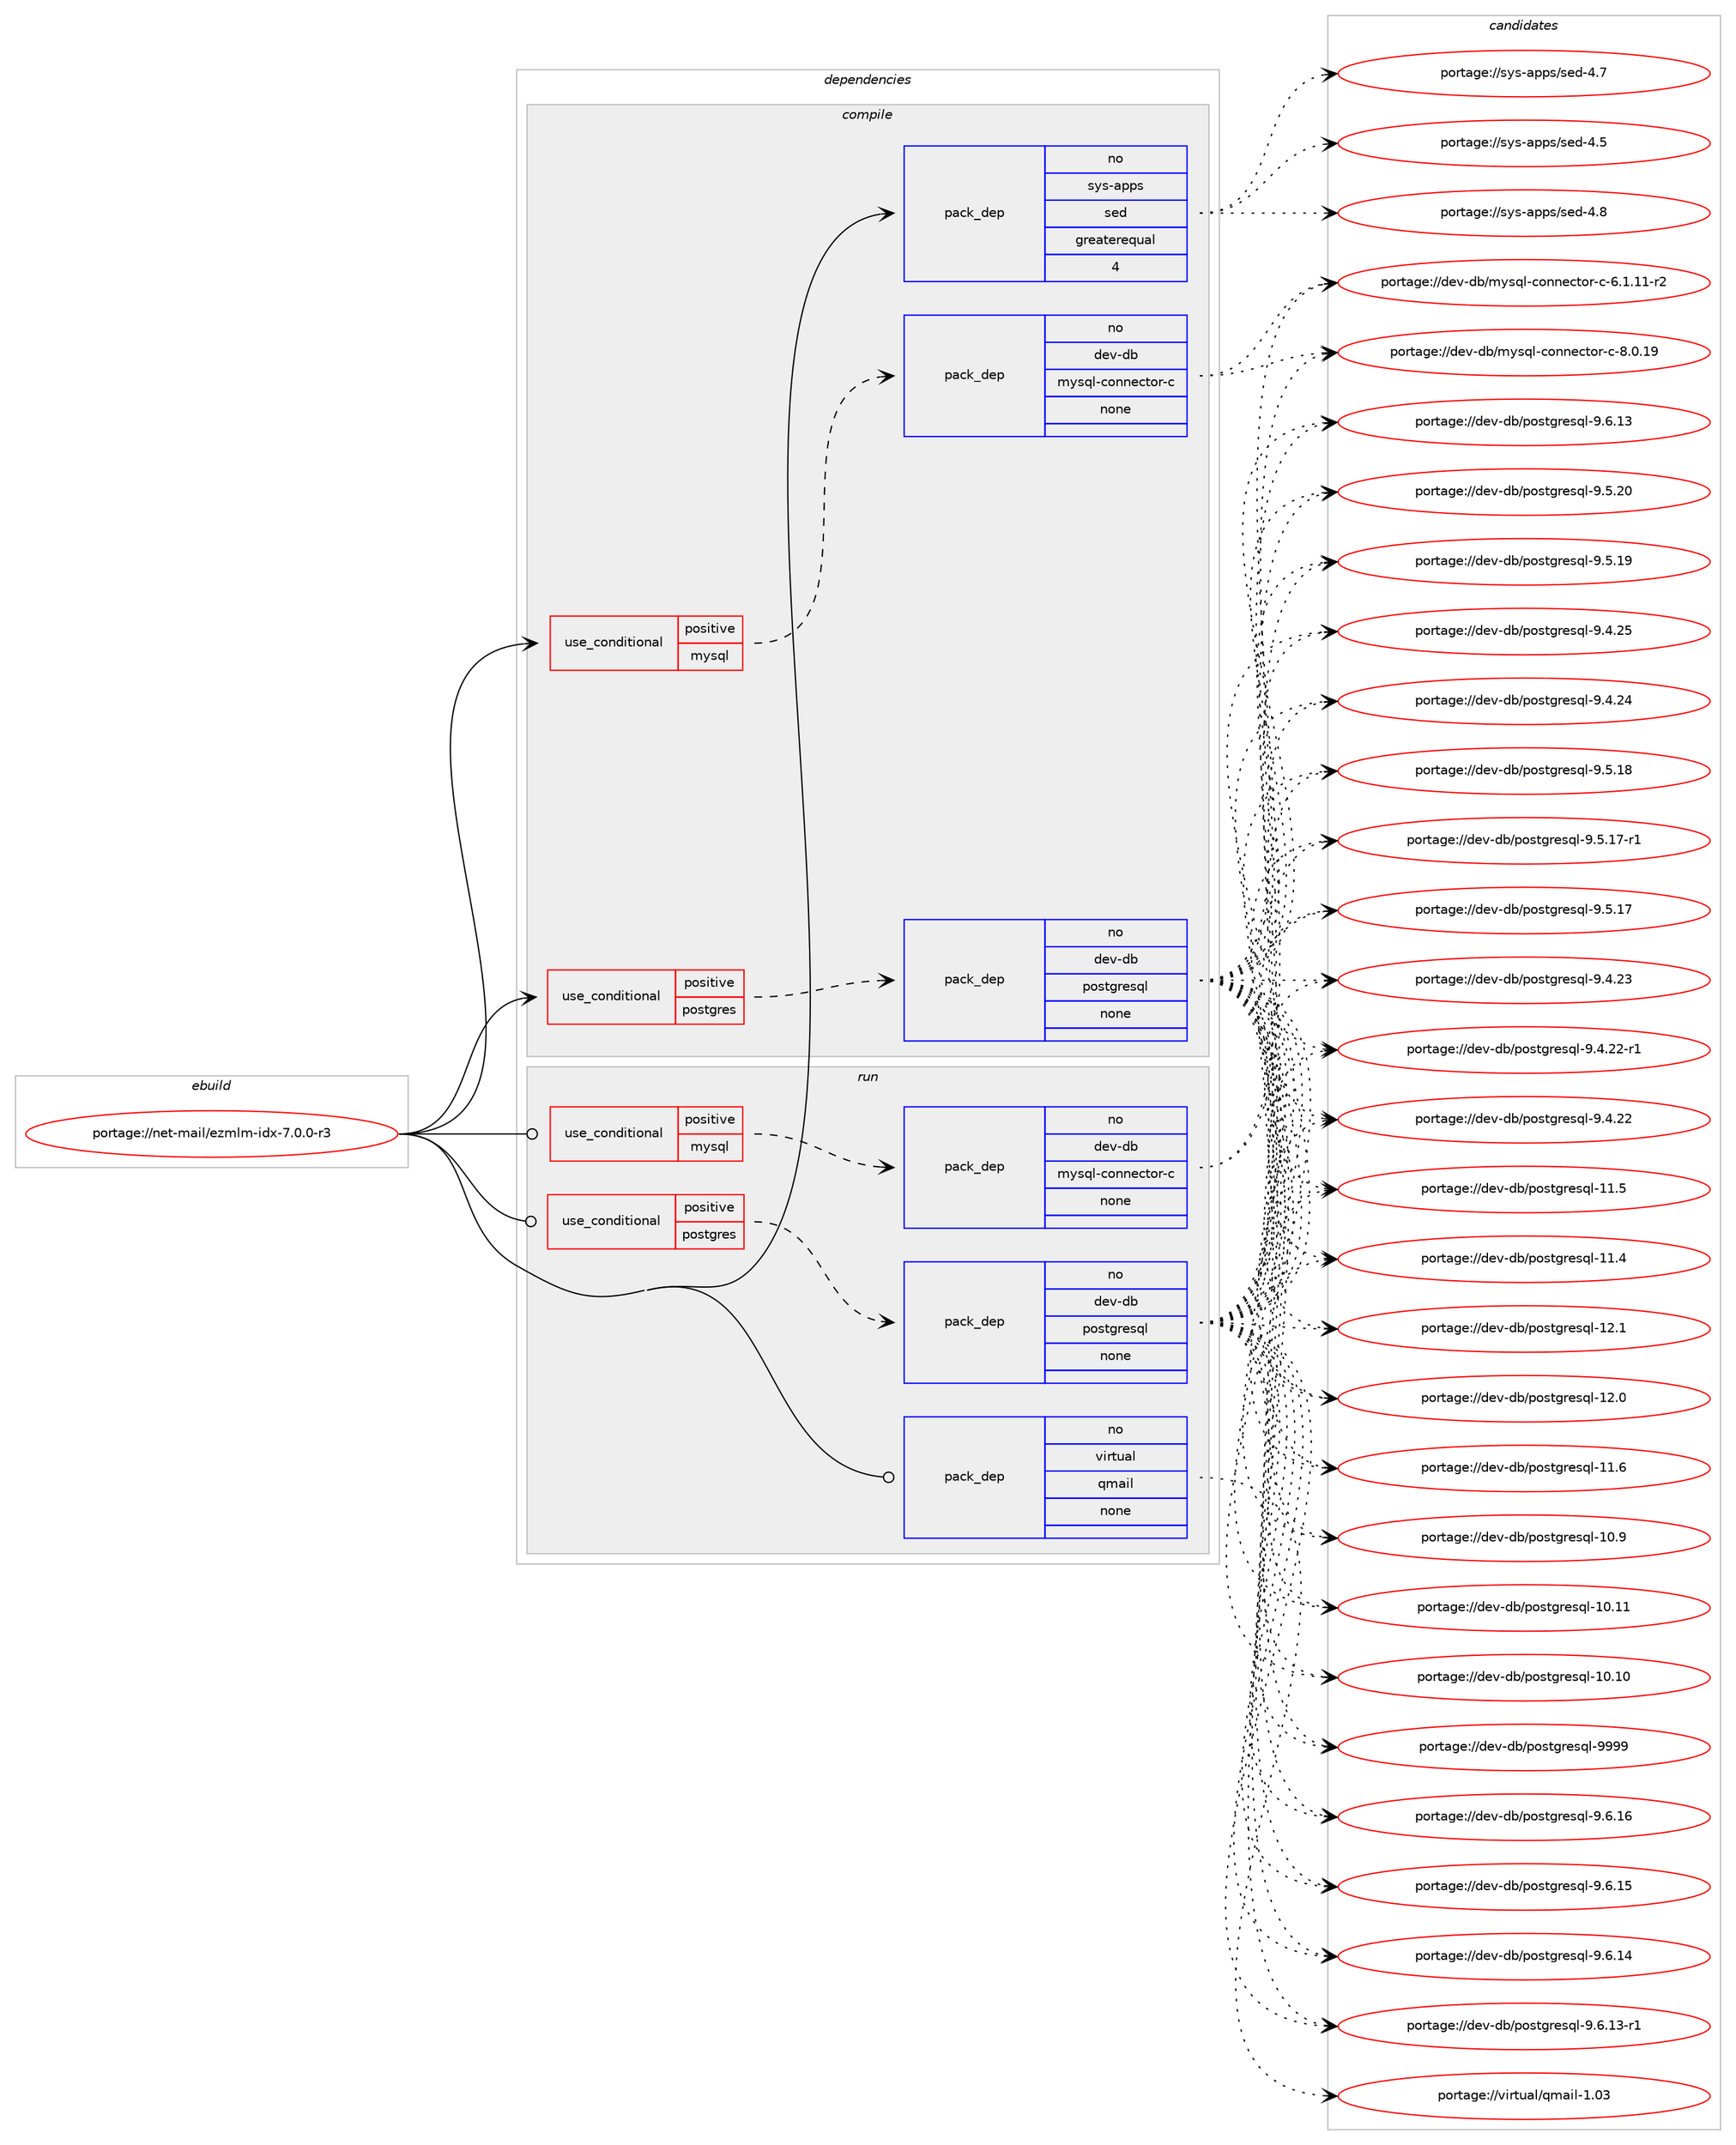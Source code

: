 digraph prolog {

# *************
# Graph options
# *************

newrank=true;
concentrate=true;
compound=true;
graph [rankdir=LR,fontname=Helvetica,fontsize=10,ranksep=1.5];#, ranksep=2.5, nodesep=0.2];
edge  [arrowhead=vee];
node  [fontname=Helvetica,fontsize=10];

# **********
# The ebuild
# **********

subgraph cluster_leftcol {
color=gray;
rank=same;
label=<<i>ebuild</i>>;
id [label="portage://net-mail/ezmlm-idx-7.0.0-r3", color=red, width=4, href="../net-mail/ezmlm-idx-7.0.0-r3.svg"];
}

# ****************
# The dependencies
# ****************

subgraph cluster_midcol {
color=gray;
label=<<i>dependencies</i>>;
subgraph cluster_compile {
fillcolor="#eeeeee";
style=filled;
label=<<i>compile</i>>;
subgraph cond28161 {
dependency133333 [label=<<TABLE BORDER="0" CELLBORDER="1" CELLSPACING="0" CELLPADDING="4"><TR><TD ROWSPAN="3" CELLPADDING="10">use_conditional</TD></TR><TR><TD>positive</TD></TR><TR><TD>mysql</TD></TR></TABLE>>, shape=none, color=red];
subgraph pack102969 {
dependency133334 [label=<<TABLE BORDER="0" CELLBORDER="1" CELLSPACING="0" CELLPADDING="4" WIDTH="220"><TR><TD ROWSPAN="6" CELLPADDING="30">pack_dep</TD></TR><TR><TD WIDTH="110">no</TD></TR><TR><TD>dev-db</TD></TR><TR><TD>mysql-connector-c</TD></TR><TR><TD>none</TD></TR><TR><TD></TD></TR></TABLE>>, shape=none, color=blue];
}
dependency133333:e -> dependency133334:w [weight=20,style="dashed",arrowhead="vee"];
}
id:e -> dependency133333:w [weight=20,style="solid",arrowhead="vee"];
subgraph cond28162 {
dependency133335 [label=<<TABLE BORDER="0" CELLBORDER="1" CELLSPACING="0" CELLPADDING="4"><TR><TD ROWSPAN="3" CELLPADDING="10">use_conditional</TD></TR><TR><TD>positive</TD></TR><TR><TD>postgres</TD></TR></TABLE>>, shape=none, color=red];
subgraph pack102970 {
dependency133336 [label=<<TABLE BORDER="0" CELLBORDER="1" CELLSPACING="0" CELLPADDING="4" WIDTH="220"><TR><TD ROWSPAN="6" CELLPADDING="30">pack_dep</TD></TR><TR><TD WIDTH="110">no</TD></TR><TR><TD>dev-db</TD></TR><TR><TD>postgresql</TD></TR><TR><TD>none</TD></TR><TR><TD></TD></TR></TABLE>>, shape=none, color=blue];
}
dependency133335:e -> dependency133336:w [weight=20,style="dashed",arrowhead="vee"];
}
id:e -> dependency133335:w [weight=20,style="solid",arrowhead="vee"];
subgraph pack102971 {
dependency133337 [label=<<TABLE BORDER="0" CELLBORDER="1" CELLSPACING="0" CELLPADDING="4" WIDTH="220"><TR><TD ROWSPAN="6" CELLPADDING="30">pack_dep</TD></TR><TR><TD WIDTH="110">no</TD></TR><TR><TD>sys-apps</TD></TR><TR><TD>sed</TD></TR><TR><TD>greaterequal</TD></TR><TR><TD>4</TD></TR></TABLE>>, shape=none, color=blue];
}
id:e -> dependency133337:w [weight=20,style="solid",arrowhead="vee"];
}
subgraph cluster_compileandrun {
fillcolor="#eeeeee";
style=filled;
label=<<i>compile and run</i>>;
}
subgraph cluster_run {
fillcolor="#eeeeee";
style=filled;
label=<<i>run</i>>;
subgraph cond28163 {
dependency133338 [label=<<TABLE BORDER="0" CELLBORDER="1" CELLSPACING="0" CELLPADDING="4"><TR><TD ROWSPAN="3" CELLPADDING="10">use_conditional</TD></TR><TR><TD>positive</TD></TR><TR><TD>mysql</TD></TR></TABLE>>, shape=none, color=red];
subgraph pack102972 {
dependency133339 [label=<<TABLE BORDER="0" CELLBORDER="1" CELLSPACING="0" CELLPADDING="4" WIDTH="220"><TR><TD ROWSPAN="6" CELLPADDING="30">pack_dep</TD></TR><TR><TD WIDTH="110">no</TD></TR><TR><TD>dev-db</TD></TR><TR><TD>mysql-connector-c</TD></TR><TR><TD>none</TD></TR><TR><TD></TD></TR></TABLE>>, shape=none, color=blue];
}
dependency133338:e -> dependency133339:w [weight=20,style="dashed",arrowhead="vee"];
}
id:e -> dependency133338:w [weight=20,style="solid",arrowhead="odot"];
subgraph cond28164 {
dependency133340 [label=<<TABLE BORDER="0" CELLBORDER="1" CELLSPACING="0" CELLPADDING="4"><TR><TD ROWSPAN="3" CELLPADDING="10">use_conditional</TD></TR><TR><TD>positive</TD></TR><TR><TD>postgres</TD></TR></TABLE>>, shape=none, color=red];
subgraph pack102973 {
dependency133341 [label=<<TABLE BORDER="0" CELLBORDER="1" CELLSPACING="0" CELLPADDING="4" WIDTH="220"><TR><TD ROWSPAN="6" CELLPADDING="30">pack_dep</TD></TR><TR><TD WIDTH="110">no</TD></TR><TR><TD>dev-db</TD></TR><TR><TD>postgresql</TD></TR><TR><TD>none</TD></TR><TR><TD></TD></TR></TABLE>>, shape=none, color=blue];
}
dependency133340:e -> dependency133341:w [weight=20,style="dashed",arrowhead="vee"];
}
id:e -> dependency133340:w [weight=20,style="solid",arrowhead="odot"];
subgraph pack102974 {
dependency133342 [label=<<TABLE BORDER="0" CELLBORDER="1" CELLSPACING="0" CELLPADDING="4" WIDTH="220"><TR><TD ROWSPAN="6" CELLPADDING="30">pack_dep</TD></TR><TR><TD WIDTH="110">no</TD></TR><TR><TD>virtual</TD></TR><TR><TD>qmail</TD></TR><TR><TD>none</TD></TR><TR><TD></TD></TR></TABLE>>, shape=none, color=blue];
}
id:e -> dependency133342:w [weight=20,style="solid",arrowhead="odot"];
}
}

# **************
# The candidates
# **************

subgraph cluster_choices {
rank=same;
color=gray;
label=<<i>candidates</i>>;

subgraph choice102969 {
color=black;
nodesep=1;
choice100101118451009847109121115113108459911111011010199116111114459945564648464957 [label="portage://dev-db/mysql-connector-c-8.0.19", color=red, width=4,href="../dev-db/mysql-connector-c-8.0.19.svg"];
choice1001011184510098471091211151131084599111110110101991161111144599455446494649494511450 [label="portage://dev-db/mysql-connector-c-6.1.11-r2", color=red, width=4,href="../dev-db/mysql-connector-c-6.1.11-r2.svg"];
dependency133334:e -> choice100101118451009847109121115113108459911111011010199116111114459945564648464957:w [style=dotted,weight="100"];
dependency133334:e -> choice1001011184510098471091211151131084599111110110101991161111144599455446494649494511450:w [style=dotted,weight="100"];
}
subgraph choice102970 {
color=black;
nodesep=1;
choice1001011184510098471121111151161031141011151131084557575757 [label="portage://dev-db/postgresql-9999", color=red, width=4,href="../dev-db/postgresql-9999.svg"];
choice10010111845100984711211111511610311410111511310845574654464954 [label="portage://dev-db/postgresql-9.6.16", color=red, width=4,href="../dev-db/postgresql-9.6.16.svg"];
choice10010111845100984711211111511610311410111511310845574654464953 [label="portage://dev-db/postgresql-9.6.15", color=red, width=4,href="../dev-db/postgresql-9.6.15.svg"];
choice10010111845100984711211111511610311410111511310845574654464952 [label="portage://dev-db/postgresql-9.6.14", color=red, width=4,href="../dev-db/postgresql-9.6.14.svg"];
choice100101118451009847112111115116103114101115113108455746544649514511449 [label="portage://dev-db/postgresql-9.6.13-r1", color=red, width=4,href="../dev-db/postgresql-9.6.13-r1.svg"];
choice10010111845100984711211111511610311410111511310845574654464951 [label="portage://dev-db/postgresql-9.6.13", color=red, width=4,href="../dev-db/postgresql-9.6.13.svg"];
choice10010111845100984711211111511610311410111511310845574653465048 [label="portage://dev-db/postgresql-9.5.20", color=red, width=4,href="../dev-db/postgresql-9.5.20.svg"];
choice10010111845100984711211111511610311410111511310845574653464957 [label="portage://dev-db/postgresql-9.5.19", color=red, width=4,href="../dev-db/postgresql-9.5.19.svg"];
choice10010111845100984711211111511610311410111511310845574653464956 [label="portage://dev-db/postgresql-9.5.18", color=red, width=4,href="../dev-db/postgresql-9.5.18.svg"];
choice100101118451009847112111115116103114101115113108455746534649554511449 [label="portage://dev-db/postgresql-9.5.17-r1", color=red, width=4,href="../dev-db/postgresql-9.5.17-r1.svg"];
choice10010111845100984711211111511610311410111511310845574653464955 [label="portage://dev-db/postgresql-9.5.17", color=red, width=4,href="../dev-db/postgresql-9.5.17.svg"];
choice10010111845100984711211111511610311410111511310845574652465053 [label="portage://dev-db/postgresql-9.4.25", color=red, width=4,href="../dev-db/postgresql-9.4.25.svg"];
choice10010111845100984711211111511610311410111511310845574652465052 [label="portage://dev-db/postgresql-9.4.24", color=red, width=4,href="../dev-db/postgresql-9.4.24.svg"];
choice10010111845100984711211111511610311410111511310845574652465051 [label="portage://dev-db/postgresql-9.4.23", color=red, width=4,href="../dev-db/postgresql-9.4.23.svg"];
choice100101118451009847112111115116103114101115113108455746524650504511449 [label="portage://dev-db/postgresql-9.4.22-r1", color=red, width=4,href="../dev-db/postgresql-9.4.22-r1.svg"];
choice10010111845100984711211111511610311410111511310845574652465050 [label="portage://dev-db/postgresql-9.4.22", color=red, width=4,href="../dev-db/postgresql-9.4.22.svg"];
choice1001011184510098471121111151161031141011151131084549504649 [label="portage://dev-db/postgresql-12.1", color=red, width=4,href="../dev-db/postgresql-12.1.svg"];
choice1001011184510098471121111151161031141011151131084549504648 [label="portage://dev-db/postgresql-12.0", color=red, width=4,href="../dev-db/postgresql-12.0.svg"];
choice1001011184510098471121111151161031141011151131084549494654 [label="portage://dev-db/postgresql-11.6", color=red, width=4,href="../dev-db/postgresql-11.6.svg"];
choice1001011184510098471121111151161031141011151131084549494653 [label="portage://dev-db/postgresql-11.5", color=red, width=4,href="../dev-db/postgresql-11.5.svg"];
choice1001011184510098471121111151161031141011151131084549494652 [label="portage://dev-db/postgresql-11.4", color=red, width=4,href="../dev-db/postgresql-11.4.svg"];
choice1001011184510098471121111151161031141011151131084549484657 [label="portage://dev-db/postgresql-10.9", color=red, width=4,href="../dev-db/postgresql-10.9.svg"];
choice100101118451009847112111115116103114101115113108454948464949 [label="portage://dev-db/postgresql-10.11", color=red, width=4,href="../dev-db/postgresql-10.11.svg"];
choice100101118451009847112111115116103114101115113108454948464948 [label="portage://dev-db/postgresql-10.10", color=red, width=4,href="../dev-db/postgresql-10.10.svg"];
dependency133336:e -> choice1001011184510098471121111151161031141011151131084557575757:w [style=dotted,weight="100"];
dependency133336:e -> choice10010111845100984711211111511610311410111511310845574654464954:w [style=dotted,weight="100"];
dependency133336:e -> choice10010111845100984711211111511610311410111511310845574654464953:w [style=dotted,weight="100"];
dependency133336:e -> choice10010111845100984711211111511610311410111511310845574654464952:w [style=dotted,weight="100"];
dependency133336:e -> choice100101118451009847112111115116103114101115113108455746544649514511449:w [style=dotted,weight="100"];
dependency133336:e -> choice10010111845100984711211111511610311410111511310845574654464951:w [style=dotted,weight="100"];
dependency133336:e -> choice10010111845100984711211111511610311410111511310845574653465048:w [style=dotted,weight="100"];
dependency133336:e -> choice10010111845100984711211111511610311410111511310845574653464957:w [style=dotted,weight="100"];
dependency133336:e -> choice10010111845100984711211111511610311410111511310845574653464956:w [style=dotted,weight="100"];
dependency133336:e -> choice100101118451009847112111115116103114101115113108455746534649554511449:w [style=dotted,weight="100"];
dependency133336:e -> choice10010111845100984711211111511610311410111511310845574653464955:w [style=dotted,weight="100"];
dependency133336:e -> choice10010111845100984711211111511610311410111511310845574652465053:w [style=dotted,weight="100"];
dependency133336:e -> choice10010111845100984711211111511610311410111511310845574652465052:w [style=dotted,weight="100"];
dependency133336:e -> choice10010111845100984711211111511610311410111511310845574652465051:w [style=dotted,weight="100"];
dependency133336:e -> choice100101118451009847112111115116103114101115113108455746524650504511449:w [style=dotted,weight="100"];
dependency133336:e -> choice10010111845100984711211111511610311410111511310845574652465050:w [style=dotted,weight="100"];
dependency133336:e -> choice1001011184510098471121111151161031141011151131084549504649:w [style=dotted,weight="100"];
dependency133336:e -> choice1001011184510098471121111151161031141011151131084549504648:w [style=dotted,weight="100"];
dependency133336:e -> choice1001011184510098471121111151161031141011151131084549494654:w [style=dotted,weight="100"];
dependency133336:e -> choice1001011184510098471121111151161031141011151131084549494653:w [style=dotted,weight="100"];
dependency133336:e -> choice1001011184510098471121111151161031141011151131084549494652:w [style=dotted,weight="100"];
dependency133336:e -> choice1001011184510098471121111151161031141011151131084549484657:w [style=dotted,weight="100"];
dependency133336:e -> choice100101118451009847112111115116103114101115113108454948464949:w [style=dotted,weight="100"];
dependency133336:e -> choice100101118451009847112111115116103114101115113108454948464948:w [style=dotted,weight="100"];
}
subgraph choice102971 {
color=black;
nodesep=1;
choice11512111545971121121154711510110045524656 [label="portage://sys-apps/sed-4.8", color=red, width=4,href="../sys-apps/sed-4.8.svg"];
choice11512111545971121121154711510110045524655 [label="portage://sys-apps/sed-4.7", color=red, width=4,href="../sys-apps/sed-4.7.svg"];
choice11512111545971121121154711510110045524653 [label="portage://sys-apps/sed-4.5", color=red, width=4,href="../sys-apps/sed-4.5.svg"];
dependency133337:e -> choice11512111545971121121154711510110045524656:w [style=dotted,weight="100"];
dependency133337:e -> choice11512111545971121121154711510110045524655:w [style=dotted,weight="100"];
dependency133337:e -> choice11512111545971121121154711510110045524653:w [style=dotted,weight="100"];
}
subgraph choice102972 {
color=black;
nodesep=1;
choice100101118451009847109121115113108459911111011010199116111114459945564648464957 [label="portage://dev-db/mysql-connector-c-8.0.19", color=red, width=4,href="../dev-db/mysql-connector-c-8.0.19.svg"];
choice1001011184510098471091211151131084599111110110101991161111144599455446494649494511450 [label="portage://dev-db/mysql-connector-c-6.1.11-r2", color=red, width=4,href="../dev-db/mysql-connector-c-6.1.11-r2.svg"];
dependency133339:e -> choice100101118451009847109121115113108459911111011010199116111114459945564648464957:w [style=dotted,weight="100"];
dependency133339:e -> choice1001011184510098471091211151131084599111110110101991161111144599455446494649494511450:w [style=dotted,weight="100"];
}
subgraph choice102973 {
color=black;
nodesep=1;
choice1001011184510098471121111151161031141011151131084557575757 [label="portage://dev-db/postgresql-9999", color=red, width=4,href="../dev-db/postgresql-9999.svg"];
choice10010111845100984711211111511610311410111511310845574654464954 [label="portage://dev-db/postgresql-9.6.16", color=red, width=4,href="../dev-db/postgresql-9.6.16.svg"];
choice10010111845100984711211111511610311410111511310845574654464953 [label="portage://dev-db/postgresql-9.6.15", color=red, width=4,href="../dev-db/postgresql-9.6.15.svg"];
choice10010111845100984711211111511610311410111511310845574654464952 [label="portage://dev-db/postgresql-9.6.14", color=red, width=4,href="../dev-db/postgresql-9.6.14.svg"];
choice100101118451009847112111115116103114101115113108455746544649514511449 [label="portage://dev-db/postgresql-9.6.13-r1", color=red, width=4,href="../dev-db/postgresql-9.6.13-r1.svg"];
choice10010111845100984711211111511610311410111511310845574654464951 [label="portage://dev-db/postgresql-9.6.13", color=red, width=4,href="../dev-db/postgresql-9.6.13.svg"];
choice10010111845100984711211111511610311410111511310845574653465048 [label="portage://dev-db/postgresql-9.5.20", color=red, width=4,href="../dev-db/postgresql-9.5.20.svg"];
choice10010111845100984711211111511610311410111511310845574653464957 [label="portage://dev-db/postgresql-9.5.19", color=red, width=4,href="../dev-db/postgresql-9.5.19.svg"];
choice10010111845100984711211111511610311410111511310845574653464956 [label="portage://dev-db/postgresql-9.5.18", color=red, width=4,href="../dev-db/postgresql-9.5.18.svg"];
choice100101118451009847112111115116103114101115113108455746534649554511449 [label="portage://dev-db/postgresql-9.5.17-r1", color=red, width=4,href="../dev-db/postgresql-9.5.17-r1.svg"];
choice10010111845100984711211111511610311410111511310845574653464955 [label="portage://dev-db/postgresql-9.5.17", color=red, width=4,href="../dev-db/postgresql-9.5.17.svg"];
choice10010111845100984711211111511610311410111511310845574652465053 [label="portage://dev-db/postgresql-9.4.25", color=red, width=4,href="../dev-db/postgresql-9.4.25.svg"];
choice10010111845100984711211111511610311410111511310845574652465052 [label="portage://dev-db/postgresql-9.4.24", color=red, width=4,href="../dev-db/postgresql-9.4.24.svg"];
choice10010111845100984711211111511610311410111511310845574652465051 [label="portage://dev-db/postgresql-9.4.23", color=red, width=4,href="../dev-db/postgresql-9.4.23.svg"];
choice100101118451009847112111115116103114101115113108455746524650504511449 [label="portage://dev-db/postgresql-9.4.22-r1", color=red, width=4,href="../dev-db/postgresql-9.4.22-r1.svg"];
choice10010111845100984711211111511610311410111511310845574652465050 [label="portage://dev-db/postgresql-9.4.22", color=red, width=4,href="../dev-db/postgresql-9.4.22.svg"];
choice1001011184510098471121111151161031141011151131084549504649 [label="portage://dev-db/postgresql-12.1", color=red, width=4,href="../dev-db/postgresql-12.1.svg"];
choice1001011184510098471121111151161031141011151131084549504648 [label="portage://dev-db/postgresql-12.0", color=red, width=4,href="../dev-db/postgresql-12.0.svg"];
choice1001011184510098471121111151161031141011151131084549494654 [label="portage://dev-db/postgresql-11.6", color=red, width=4,href="../dev-db/postgresql-11.6.svg"];
choice1001011184510098471121111151161031141011151131084549494653 [label="portage://dev-db/postgresql-11.5", color=red, width=4,href="../dev-db/postgresql-11.5.svg"];
choice1001011184510098471121111151161031141011151131084549494652 [label="portage://dev-db/postgresql-11.4", color=red, width=4,href="../dev-db/postgresql-11.4.svg"];
choice1001011184510098471121111151161031141011151131084549484657 [label="portage://dev-db/postgresql-10.9", color=red, width=4,href="../dev-db/postgresql-10.9.svg"];
choice100101118451009847112111115116103114101115113108454948464949 [label="portage://dev-db/postgresql-10.11", color=red, width=4,href="../dev-db/postgresql-10.11.svg"];
choice100101118451009847112111115116103114101115113108454948464948 [label="portage://dev-db/postgresql-10.10", color=red, width=4,href="../dev-db/postgresql-10.10.svg"];
dependency133341:e -> choice1001011184510098471121111151161031141011151131084557575757:w [style=dotted,weight="100"];
dependency133341:e -> choice10010111845100984711211111511610311410111511310845574654464954:w [style=dotted,weight="100"];
dependency133341:e -> choice10010111845100984711211111511610311410111511310845574654464953:w [style=dotted,weight="100"];
dependency133341:e -> choice10010111845100984711211111511610311410111511310845574654464952:w [style=dotted,weight="100"];
dependency133341:e -> choice100101118451009847112111115116103114101115113108455746544649514511449:w [style=dotted,weight="100"];
dependency133341:e -> choice10010111845100984711211111511610311410111511310845574654464951:w [style=dotted,weight="100"];
dependency133341:e -> choice10010111845100984711211111511610311410111511310845574653465048:w [style=dotted,weight="100"];
dependency133341:e -> choice10010111845100984711211111511610311410111511310845574653464957:w [style=dotted,weight="100"];
dependency133341:e -> choice10010111845100984711211111511610311410111511310845574653464956:w [style=dotted,weight="100"];
dependency133341:e -> choice100101118451009847112111115116103114101115113108455746534649554511449:w [style=dotted,weight="100"];
dependency133341:e -> choice10010111845100984711211111511610311410111511310845574653464955:w [style=dotted,weight="100"];
dependency133341:e -> choice10010111845100984711211111511610311410111511310845574652465053:w [style=dotted,weight="100"];
dependency133341:e -> choice10010111845100984711211111511610311410111511310845574652465052:w [style=dotted,weight="100"];
dependency133341:e -> choice10010111845100984711211111511610311410111511310845574652465051:w [style=dotted,weight="100"];
dependency133341:e -> choice100101118451009847112111115116103114101115113108455746524650504511449:w [style=dotted,weight="100"];
dependency133341:e -> choice10010111845100984711211111511610311410111511310845574652465050:w [style=dotted,weight="100"];
dependency133341:e -> choice1001011184510098471121111151161031141011151131084549504649:w [style=dotted,weight="100"];
dependency133341:e -> choice1001011184510098471121111151161031141011151131084549504648:w [style=dotted,weight="100"];
dependency133341:e -> choice1001011184510098471121111151161031141011151131084549494654:w [style=dotted,weight="100"];
dependency133341:e -> choice1001011184510098471121111151161031141011151131084549494653:w [style=dotted,weight="100"];
dependency133341:e -> choice1001011184510098471121111151161031141011151131084549494652:w [style=dotted,weight="100"];
dependency133341:e -> choice1001011184510098471121111151161031141011151131084549484657:w [style=dotted,weight="100"];
dependency133341:e -> choice100101118451009847112111115116103114101115113108454948464949:w [style=dotted,weight="100"];
dependency133341:e -> choice100101118451009847112111115116103114101115113108454948464948:w [style=dotted,weight="100"];
}
subgraph choice102974 {
color=black;
nodesep=1;
choice1181051141161179710847113109971051084549464851 [label="portage://virtual/qmail-1.03", color=red, width=4,href="../virtual/qmail-1.03.svg"];
dependency133342:e -> choice1181051141161179710847113109971051084549464851:w [style=dotted,weight="100"];
}
}

}
